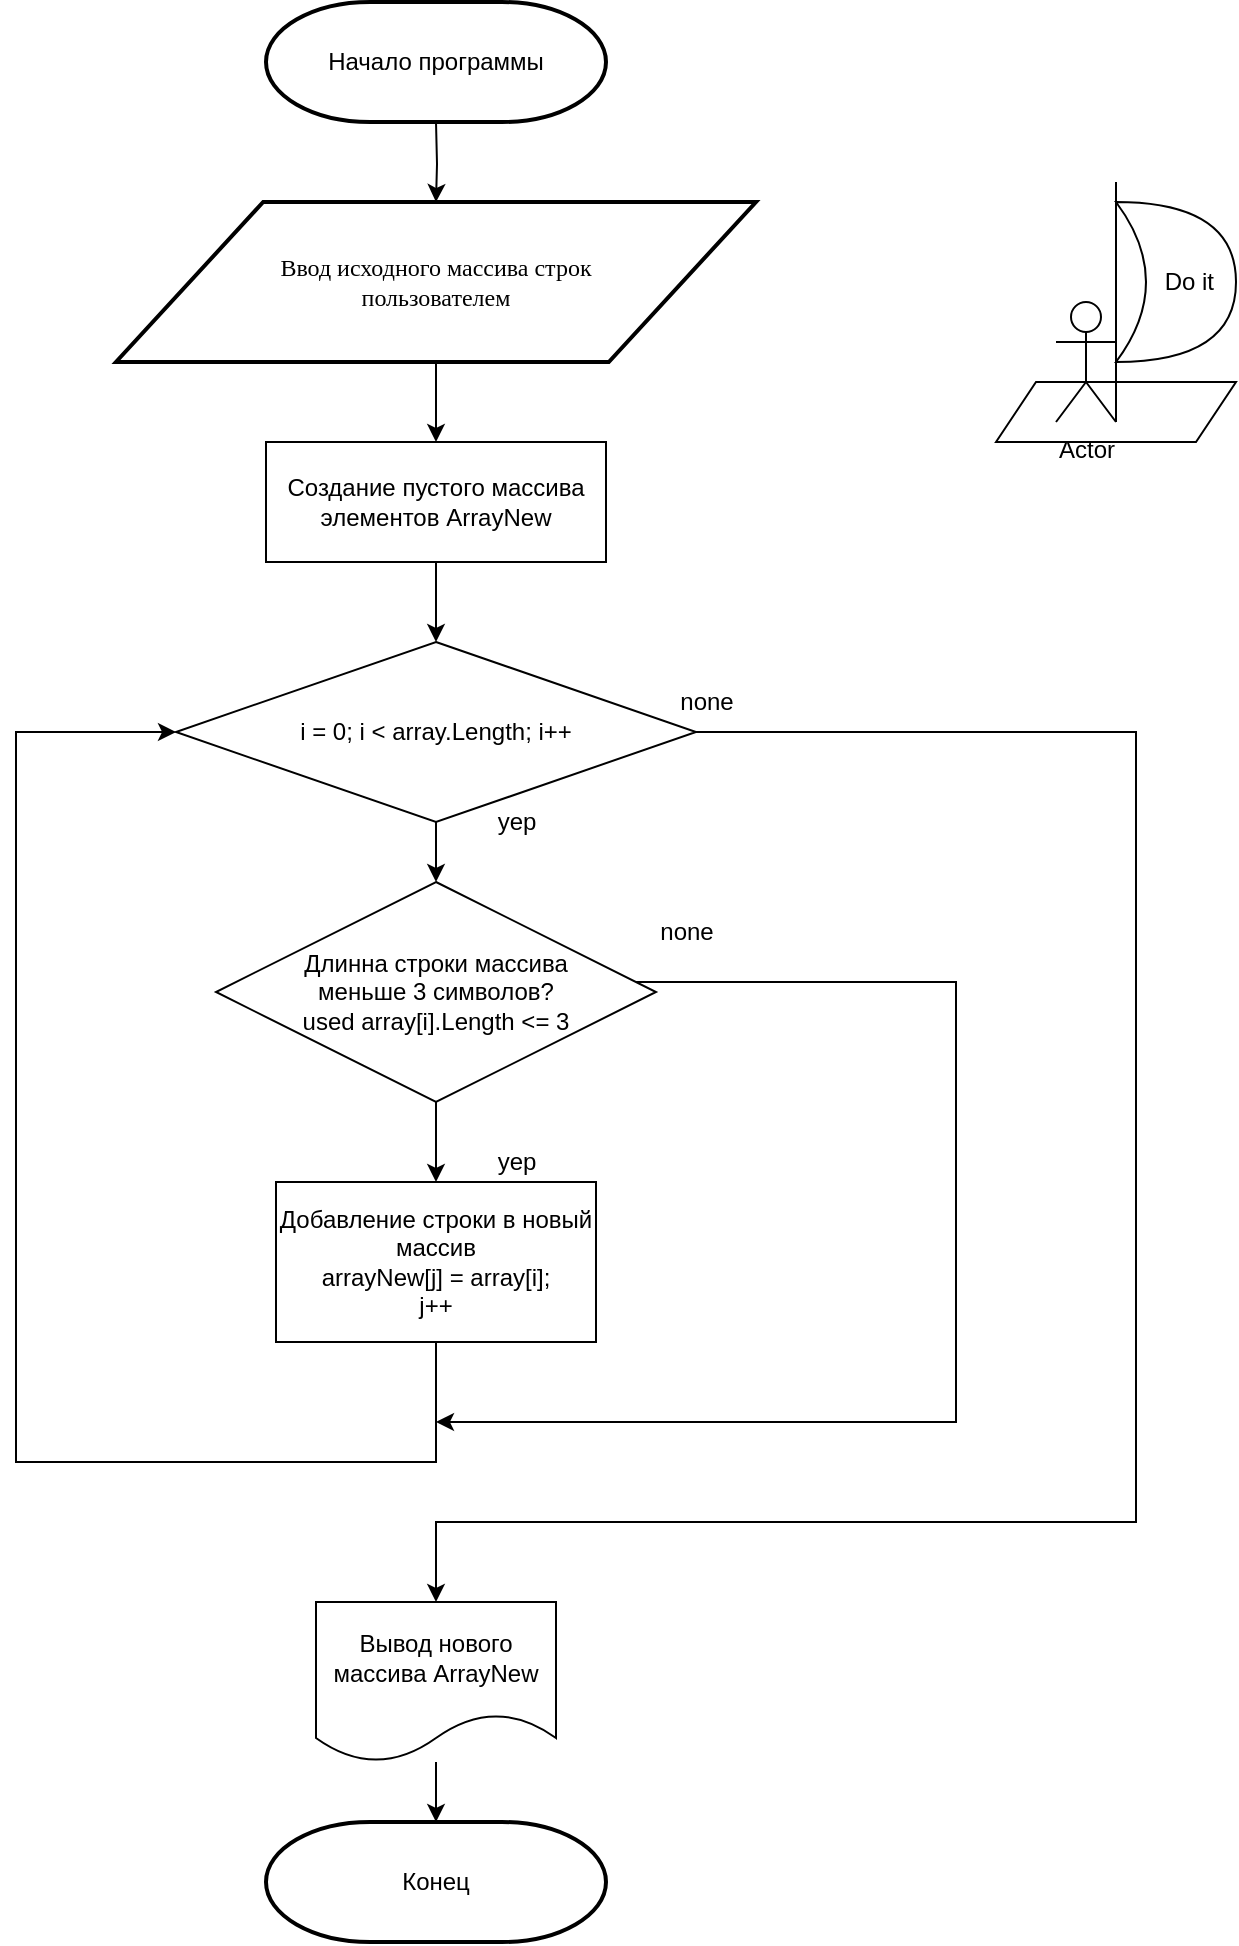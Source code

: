 <mxfile>
    <diagram id="w4uxRkK4IVCvDqQFXTyJ" name="Страница 1">
        <mxGraphModel dx="1139" dy="599" grid="1" gridSize="10" guides="1" tooltips="1" connect="1" arrows="1" fold="1" page="1" pageScale="1" pageWidth="827" pageHeight="1169" math="0" shadow="0">
            <root>
                <mxCell id="0"/>
                <mxCell id="1" parent="0"/>
                <mxCell id="2" value="" style="shape=parallelogram;perimeter=parallelogramPerimeter;whiteSpace=wrap;html=1;fixedSize=1;" vertex="1" parent="1">
                    <mxGeometry x="630" y="230" width="120" height="30" as="geometry"/>
                </mxCell>
                <mxCell id="3" value="Actor" style="shape=umlActor;verticalLabelPosition=bottom;verticalAlign=top;html=1;outlineConnect=0;" vertex="1" parent="1">
                    <mxGeometry x="660" y="190" width="30" height="60" as="geometry"/>
                </mxCell>
                <mxCell id="4" value="&amp;nbsp; &amp;nbsp; Do it" style="shape=xor;whiteSpace=wrap;html=1;" vertex="1" parent="1">
                    <mxGeometry x="690" y="140" width="60" height="80" as="geometry"/>
                </mxCell>
                <mxCell id="5" value="" style="endArrow=none;html=1;rounded=0;exitX=1;exitY=1;exitDx=0;exitDy=0;exitPerimeter=0;" edge="1" parent="1" source="3">
                    <mxGeometry width="50" height="50" relative="1" as="geometry">
                        <mxPoint x="700" y="270" as="sourcePoint"/>
                        <mxPoint x="690" y="130" as="targetPoint"/>
                        <Array as="points"/>
                    </mxGeometry>
                </mxCell>
                <mxCell id="6" value="" style="edgeStyle=orthogonalEdgeStyle;rounded=0;orthogonalLoop=1;jettySize=auto;html=1;" edge="1" parent="1" target="8">
                    <mxGeometry relative="1" as="geometry">
                        <mxPoint x="350" y="100" as="sourcePoint"/>
                    </mxGeometry>
                </mxCell>
                <mxCell id="7" value="" style="edgeStyle=orthogonalEdgeStyle;rounded=0;orthogonalLoop=1;jettySize=auto;html=1;" edge="1" parent="1" source="8" target="15">
                    <mxGeometry relative="1" as="geometry"/>
                </mxCell>
                <mxCell id="8" value="Ввод исходного массива строк &lt;br&gt;пользователем&lt;br&gt;" style="shape=parallelogram;html=1;strokeWidth=2;perimeter=parallelogramPerimeter;whiteSpace=wrap;rounded=1;arcSize=0;size=0.23;fontFamily=Verdana;fontSize=12;fontColor=default;" vertex="1" parent="1">
                    <mxGeometry x="190" y="140" width="320" height="80" as="geometry"/>
                </mxCell>
                <mxCell id="9" value="" style="edgeStyle=orthogonalEdgeStyle;rounded=0;orthogonalLoop=1;jettySize=auto;html=1;" edge="1" parent="1" source="11" target="13">
                    <mxGeometry relative="1" as="geometry"/>
                </mxCell>
                <mxCell id="10" style="edgeStyle=orthogonalEdgeStyle;rounded=0;orthogonalLoop=1;jettySize=auto;html=1;" edge="1" parent="1" source="11">
                    <mxGeometry relative="1" as="geometry">
                        <mxPoint x="350" y="750" as="targetPoint"/>
                        <Array as="points">
                            <mxPoint x="610" y="530"/>
                            <mxPoint x="610" y="750"/>
                        </Array>
                    </mxGeometry>
                </mxCell>
                <mxCell id="11" value="Длинна строки массива &lt;br&gt;меньше 3 символов?&lt;br&gt;used array[i].Length &amp;lt;= 3" style="rhombus;whiteSpace=wrap;html=1;" vertex="1" parent="1">
                    <mxGeometry x="240" y="480" width="220" height="110" as="geometry"/>
                </mxCell>
                <mxCell id="12" style="edgeStyle=orthogonalEdgeStyle;rounded=0;orthogonalLoop=1;jettySize=auto;html=1;entryX=0;entryY=0.5;entryDx=0;entryDy=0;exitX=0.5;exitY=1;exitDx=0;exitDy=0;" edge="1" parent="1" source="13" target="20">
                    <mxGeometry relative="1" as="geometry">
                        <Array as="points">
                            <mxPoint x="350" y="770"/>
                            <mxPoint x="140" y="770"/>
                            <mxPoint x="140" y="405"/>
                        </Array>
                    </mxGeometry>
                </mxCell>
                <mxCell id="13" value="Добавление строки в новый массив&lt;br&gt;arrayNew[j] = array[i];&lt;br&gt;j++" style="whiteSpace=wrap;html=1;" vertex="1" parent="1">
                    <mxGeometry x="270" y="630" width="160" height="80" as="geometry"/>
                </mxCell>
                <mxCell id="14" value="" style="edgeStyle=orthogonalEdgeStyle;rounded=0;orthogonalLoop=1;jettySize=auto;html=1;" edge="1" parent="1" source="15">
                    <mxGeometry relative="1" as="geometry">
                        <mxPoint x="350" y="360" as="targetPoint"/>
                    </mxGeometry>
                </mxCell>
                <mxCell id="15" value="Создание пустого массива элементов ArrayNew" style="whiteSpace=wrap;html=1;" vertex="1" parent="1">
                    <mxGeometry x="265" y="260" width="170" height="60" as="geometry"/>
                </mxCell>
                <mxCell id="16" value="" style="edgeStyle=orthogonalEdgeStyle;rounded=0;orthogonalLoop=1;jettySize=auto;html=1;" edge="1" parent="1" source="17" target="26">
                    <mxGeometry relative="1" as="geometry"/>
                </mxCell>
                <mxCell id="17" value="Вывод нового массива ArrayNew" style="shape=document;whiteSpace=wrap;html=1;boundedLbl=1;" vertex="1" parent="1">
                    <mxGeometry x="290" y="840" width="120" height="80" as="geometry"/>
                </mxCell>
                <mxCell id="18" value="" style="edgeStyle=orthogonalEdgeStyle;rounded=0;orthogonalLoop=1;jettySize=auto;html=1;" edge="1" parent="1" source="20" target="11">
                    <mxGeometry relative="1" as="geometry"/>
                </mxCell>
                <mxCell id="19" style="edgeStyle=orthogonalEdgeStyle;rounded=0;orthogonalLoop=1;jettySize=auto;html=1;entryX=0.5;entryY=0;entryDx=0;entryDy=0;" edge="1" parent="1" source="20" target="17">
                    <mxGeometry relative="1" as="geometry">
                        <Array as="points">
                            <mxPoint x="700" y="405"/>
                            <mxPoint x="700" y="800"/>
                            <mxPoint x="350" y="800"/>
                        </Array>
                    </mxGeometry>
                </mxCell>
                <mxCell id="20" value="i = 0; i &amp;lt; array.Length; i++" style="rhombus;whiteSpace=wrap;html=1;" vertex="1" parent="1">
                    <mxGeometry x="220" y="360" width="260" height="90" as="geometry"/>
                </mxCell>
                <mxCell id="21" value="yep" style="text;html=1;align=center;verticalAlign=middle;resizable=0;points=[];autosize=1;strokeColor=none;fillColor=none;" vertex="1" parent="1">
                    <mxGeometry x="370" y="605" width="40" height="30" as="geometry"/>
                </mxCell>
                <mxCell id="22" value="yep&lt;br&gt;" style="text;html=1;align=center;verticalAlign=middle;resizable=0;points=[];autosize=1;strokeColor=none;fillColor=none;" vertex="1" parent="1">
                    <mxGeometry x="370" y="435" width="40" height="30" as="geometry"/>
                </mxCell>
                <mxCell id="23" value="none" style="text;html=1;align=center;verticalAlign=middle;resizable=0;points=[];autosize=1;strokeColor=none;fillColor=none;" vertex="1" parent="1">
                    <mxGeometry x="450" y="490" width="50" height="30" as="geometry"/>
                </mxCell>
                <mxCell id="24" value="none" style="text;html=1;align=center;verticalAlign=middle;resizable=0;points=[];autosize=1;strokeColor=none;fillColor=none;" vertex="1" parent="1">
                    <mxGeometry x="460" y="375" width="50" height="30" as="geometry"/>
                </mxCell>
                <mxCell id="25" value="Начало программы" style="strokeWidth=2;html=1;shape=mxgraph.flowchart.terminator;whiteSpace=wrap;" vertex="1" parent="1">
                    <mxGeometry x="265" y="40" width="170" height="60" as="geometry"/>
                </mxCell>
                <mxCell id="26" value="Конец" style="strokeWidth=2;html=1;shape=mxgraph.flowchart.terminator;whiteSpace=wrap;" vertex="1" parent="1">
                    <mxGeometry x="265" y="950" width="170" height="60" as="geometry"/>
                </mxCell>
            </root>
        </mxGraphModel>
    </diagram>
</mxfile>